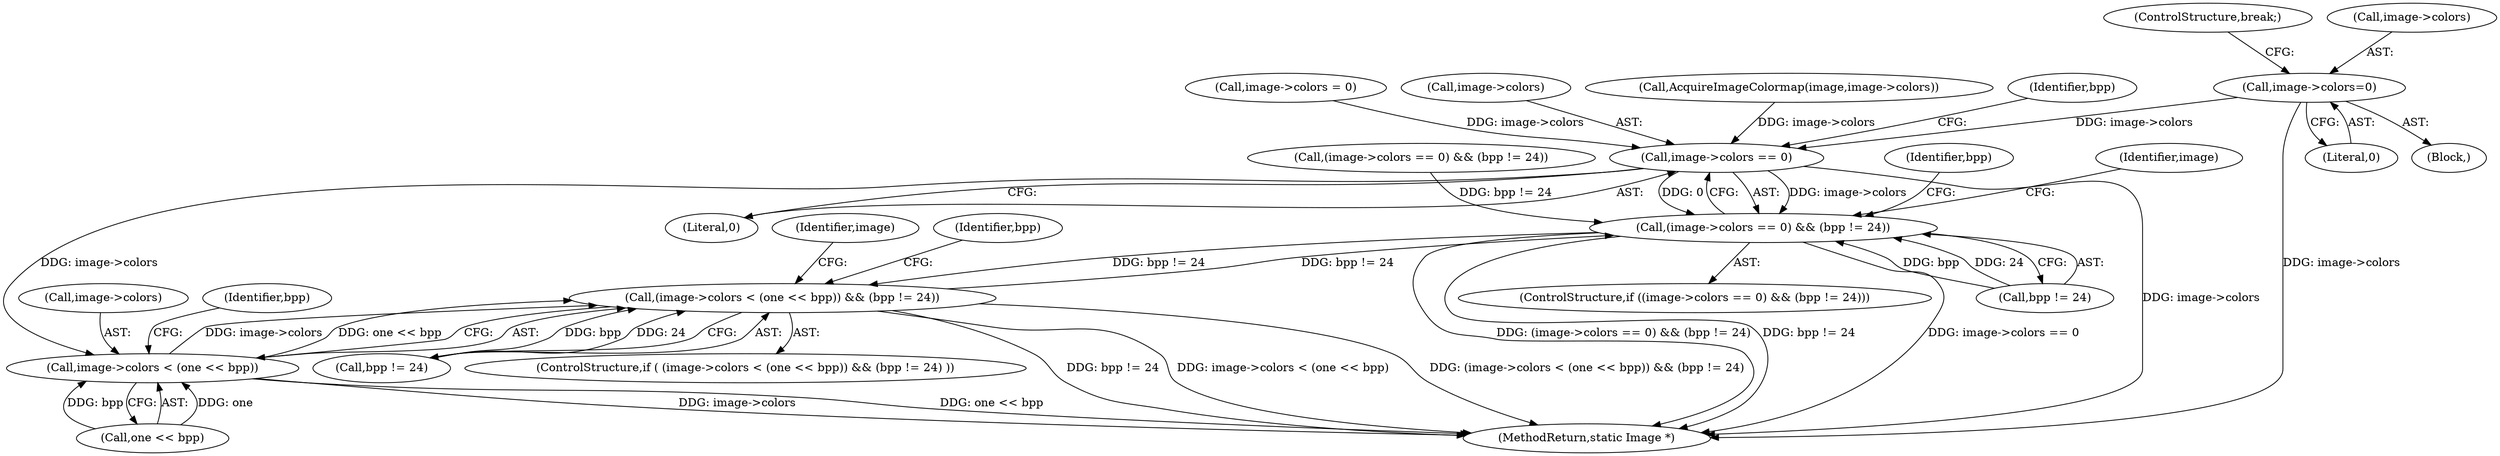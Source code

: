 digraph "0_ImageMagick_4eae304e773bad8a876c3c26fdffac24d4253ae4@pointer" {
"1001193" [label="(Call,image->colors=0)"];
"1000831" [label="(Call,image->colors == 0)"];
"1000830" [label="(Call,(image->colors == 0) && (bpp != 24))"];
"1000926" [label="(Call,(image->colors < (one << bpp)) && (bpp != 24))"];
"1000927" [label="(Call,image->colors < (one << bpp))"];
"1000925" [label="(ControlStructure,if ( (image->colors < (one << bpp)) && (bpp != 24) ))"];
"1001198" [label="(ControlStructure,break;)"];
"1000928" [label="(Call,image->colors)"];
"1001197" [label="(Literal,0)"];
"1001954" [label="(MethodReturn,static Image *)"];
"1000842" [label="(Identifier,image)"];
"1001193" [label="(Call,image->colors=0)"];
"1001194" [label="(Call,image->colors)"];
"1000309" [label="(Call,image->colors = 0)"];
"1000397" [label="(Block,)"];
"1001553" [label="(Call,(image->colors == 0) && (bpp != 24))"];
"1000829" [label="(ControlStructure,if ((image->colors == 0) && (bpp != 24)))"];
"1000835" [label="(Literal,0)"];
"1000836" [label="(Call,bpp != 24)"];
"1000927" [label="(Call,image->colors < (one << bpp))"];
"1000939" [label="(Identifier,image)"];
"1000831" [label="(Call,image->colors == 0)"];
"1000923" [label="(Identifier,bpp)"];
"1000959" [label="(Identifier,bpp)"];
"1000832" [label="(Call,image->colors)"];
"1000935" [label="(Identifier,bpp)"];
"1000926" [label="(Call,(image->colors < (one << bpp)) && (bpp != 24))"];
"1000931" [label="(Call,one << bpp)"];
"1000934" [label="(Call,bpp != 24)"];
"1000830" [label="(Call,(image->colors == 0) && (bpp != 24))"];
"1000539" [label="(Call,AcquireImageColormap(image,image->colors))"];
"1000837" [label="(Identifier,bpp)"];
"1001193" -> "1000397"  [label="AST: "];
"1001193" -> "1001197"  [label="CFG: "];
"1001194" -> "1001193"  [label="AST: "];
"1001197" -> "1001193"  [label="AST: "];
"1001198" -> "1001193"  [label="CFG: "];
"1001193" -> "1001954"  [label="DDG: image->colors"];
"1001193" -> "1000831"  [label="DDG: image->colors"];
"1000831" -> "1000830"  [label="AST: "];
"1000831" -> "1000835"  [label="CFG: "];
"1000832" -> "1000831"  [label="AST: "];
"1000835" -> "1000831"  [label="AST: "];
"1000837" -> "1000831"  [label="CFG: "];
"1000830" -> "1000831"  [label="CFG: "];
"1000831" -> "1001954"  [label="DDG: image->colors"];
"1000831" -> "1000830"  [label="DDG: image->colors"];
"1000831" -> "1000830"  [label="DDG: 0"];
"1000309" -> "1000831"  [label="DDG: image->colors"];
"1000539" -> "1000831"  [label="DDG: image->colors"];
"1000831" -> "1000927"  [label="DDG: image->colors"];
"1000830" -> "1000829"  [label="AST: "];
"1000830" -> "1000836"  [label="CFG: "];
"1000836" -> "1000830"  [label="AST: "];
"1000842" -> "1000830"  [label="CFG: "];
"1000923" -> "1000830"  [label="CFG: "];
"1000830" -> "1001954"  [label="DDG: (image->colors == 0) && (bpp != 24)"];
"1000830" -> "1001954"  [label="DDG: bpp != 24"];
"1000830" -> "1001954"  [label="DDG: image->colors == 0"];
"1000926" -> "1000830"  [label="DDG: bpp != 24"];
"1001553" -> "1000830"  [label="DDG: bpp != 24"];
"1000836" -> "1000830"  [label="DDG: bpp"];
"1000836" -> "1000830"  [label="DDG: 24"];
"1000830" -> "1000926"  [label="DDG: bpp != 24"];
"1000926" -> "1000925"  [label="AST: "];
"1000926" -> "1000927"  [label="CFG: "];
"1000926" -> "1000934"  [label="CFG: "];
"1000927" -> "1000926"  [label="AST: "];
"1000934" -> "1000926"  [label="AST: "];
"1000939" -> "1000926"  [label="CFG: "];
"1000959" -> "1000926"  [label="CFG: "];
"1000926" -> "1001954"  [label="DDG: (image->colors < (one << bpp)) && (bpp != 24)"];
"1000926" -> "1001954"  [label="DDG: bpp != 24"];
"1000926" -> "1001954"  [label="DDG: image->colors < (one << bpp)"];
"1000927" -> "1000926"  [label="DDG: image->colors"];
"1000927" -> "1000926"  [label="DDG: one << bpp"];
"1000934" -> "1000926"  [label="DDG: bpp"];
"1000934" -> "1000926"  [label="DDG: 24"];
"1000927" -> "1000931"  [label="CFG: "];
"1000928" -> "1000927"  [label="AST: "];
"1000931" -> "1000927"  [label="AST: "];
"1000935" -> "1000927"  [label="CFG: "];
"1000927" -> "1001954"  [label="DDG: image->colors"];
"1000927" -> "1001954"  [label="DDG: one << bpp"];
"1000931" -> "1000927"  [label="DDG: one"];
"1000931" -> "1000927"  [label="DDG: bpp"];
}
